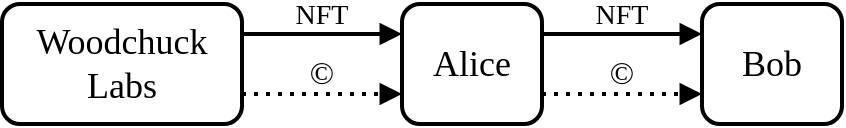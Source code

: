 <mxfile version="17.0.0" type="device"><diagram id="8BzAV--uSlmVRSDxpISB" name="Page-1"><mxGraphModel dx="470" dy="296" grid="1" gridSize="10" guides="1" tooltips="1" connect="1" arrows="1" fold="1" page="1" pageScale="1" pageWidth="850" pageHeight="1100" math="0" shadow="0"><root><mxCell id="0"/><mxCell id="1" parent="0"/><mxCell id="lcN00ite2Dx3WZ7mNQ_Q-19" value="NFT" style="edgeStyle=none;rounded=0;orthogonalLoop=1;jettySize=auto;html=0;exitX=1;exitY=0.25;exitDx=0;exitDy=0;entryX=0;entryY=0.25;entryDx=0;entryDy=0;fontFamily=Georgia;fontSize=14;endArrow=block;endFill=1;strokeWidth=2;verticalAlign=bottom;" edge="1" parent="1" source="lcN00ite2Dx3WZ7mNQ_Q-3" target="lcN00ite2Dx3WZ7mNQ_Q-15"><mxGeometry relative="1" as="geometry"/></mxCell><mxCell id="lcN00ite2Dx3WZ7mNQ_Q-22" value="©" style="edgeStyle=none;rounded=0;orthogonalLoop=1;jettySize=auto;html=0;exitX=1;exitY=0.75;exitDx=0;exitDy=0;entryX=0;entryY=0.75;entryDx=0;entryDy=0;fontFamily=Georgia;fontSize=16;endArrow=block;endFill=1;strokeWidth=2;dashed=1;dashPattern=1 2;verticalAlign=bottom;" edge="1" parent="1" source="lcN00ite2Dx3WZ7mNQ_Q-3" target="lcN00ite2Dx3WZ7mNQ_Q-15"><mxGeometry relative="1" as="geometry"/></mxCell><mxCell id="lcN00ite2Dx3WZ7mNQ_Q-3" value="&lt;font style=&quot;font-size: 18px&quot;&gt;Woodchuck Labs&lt;/font&gt;" style="rounded=1;whiteSpace=wrap;html=1;fontFamily=Georgia;strokeWidth=2;" vertex="1" parent="1"><mxGeometry x="120" y="200" width="120" height="60" as="geometry"/></mxCell><mxCell id="lcN00ite2Dx3WZ7mNQ_Q-21" value="NFT" style="edgeStyle=none;rounded=0;orthogonalLoop=1;jettySize=auto;html=0;exitX=1;exitY=0.25;exitDx=0;exitDy=0;entryX=0;entryY=0.25;entryDx=0;entryDy=0;fontFamily=Georgia;fontSize=14;endArrow=block;endFill=1;strokeWidth=2;verticalAlign=bottom;" edge="1" parent="1" source="lcN00ite2Dx3WZ7mNQ_Q-15" target="lcN00ite2Dx3WZ7mNQ_Q-16"><mxGeometry relative="1" as="geometry"/></mxCell><mxCell id="lcN00ite2Dx3WZ7mNQ_Q-25" value="©" style="edgeStyle=none;rounded=0;orthogonalLoop=1;jettySize=auto;html=0;exitX=1;exitY=0.75;exitDx=0;exitDy=0;entryX=0;entryY=0.75;entryDx=0;entryDy=0;dashed=1;dashPattern=1 2;fontFamily=Georgia;fontSize=16;endArrow=block;endFill=1;strokeWidth=2;verticalAlign=bottom;" edge="1" parent="1" source="lcN00ite2Dx3WZ7mNQ_Q-15" target="lcN00ite2Dx3WZ7mNQ_Q-16"><mxGeometry relative="1" as="geometry"/></mxCell><mxCell id="lcN00ite2Dx3WZ7mNQ_Q-15" value="&lt;font style=&quot;font-size: 18px&quot;&gt;Alice&lt;/font&gt;" style="rounded=1;whiteSpace=wrap;html=1;fontFamily=Georgia;fontSize=12;strokeWidth=2;" vertex="1" parent="1"><mxGeometry x="320" y="200" width="70" height="60" as="geometry"/></mxCell><mxCell id="lcN00ite2Dx3WZ7mNQ_Q-16" value="&lt;font style=&quot;font-size: 18px&quot;&gt;Bob&lt;/font&gt;" style="rounded=1;whiteSpace=wrap;html=1;fontFamily=Georgia;fontSize=12;strokeWidth=2;" vertex="1" parent="1"><mxGeometry x="470" y="200" width="70" height="60" as="geometry"/></mxCell></root></mxGraphModel></diagram></mxfile>